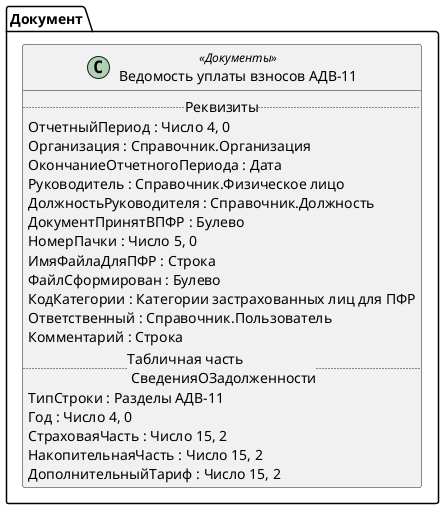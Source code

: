 ﻿@startuml ВедомостьУплатыАДВ_11
'!include templates.wsd
'..\include templates.wsd
class Документ.ВедомостьУплатыАДВ_11 as "Ведомость уплаты взносов АДВ-11" <<Документы>>
{
..Реквизиты..
ОтчетныйПериод : Число 4, 0
Организация : Справочник.Организация
ОкончаниеОтчетногоПериода : Дата
Руководитель : Справочник.Физическое лицо
ДолжностьРуководителя : Справочник.Должность
ДокументПринятВПФР : Булево
НомерПачки : Число 5, 0
ИмяФайлаДляПФР : Строка
ФайлСформирован : Булево
КодКатегории : Категории застрахованных лиц для ПФР
Ответственный : Справочник.Пользователь
Комментарий : Строка
..Табличная часть \n СведенияОЗадолженности..
ТипСтроки : Разделы АДВ-11
Год : Число 4, 0
СтраховаяЧасть : Число 15, 2
НакопительнаяЧасть : Число 15, 2
ДополнительныйТариф : Число 15, 2
}
@enduml
